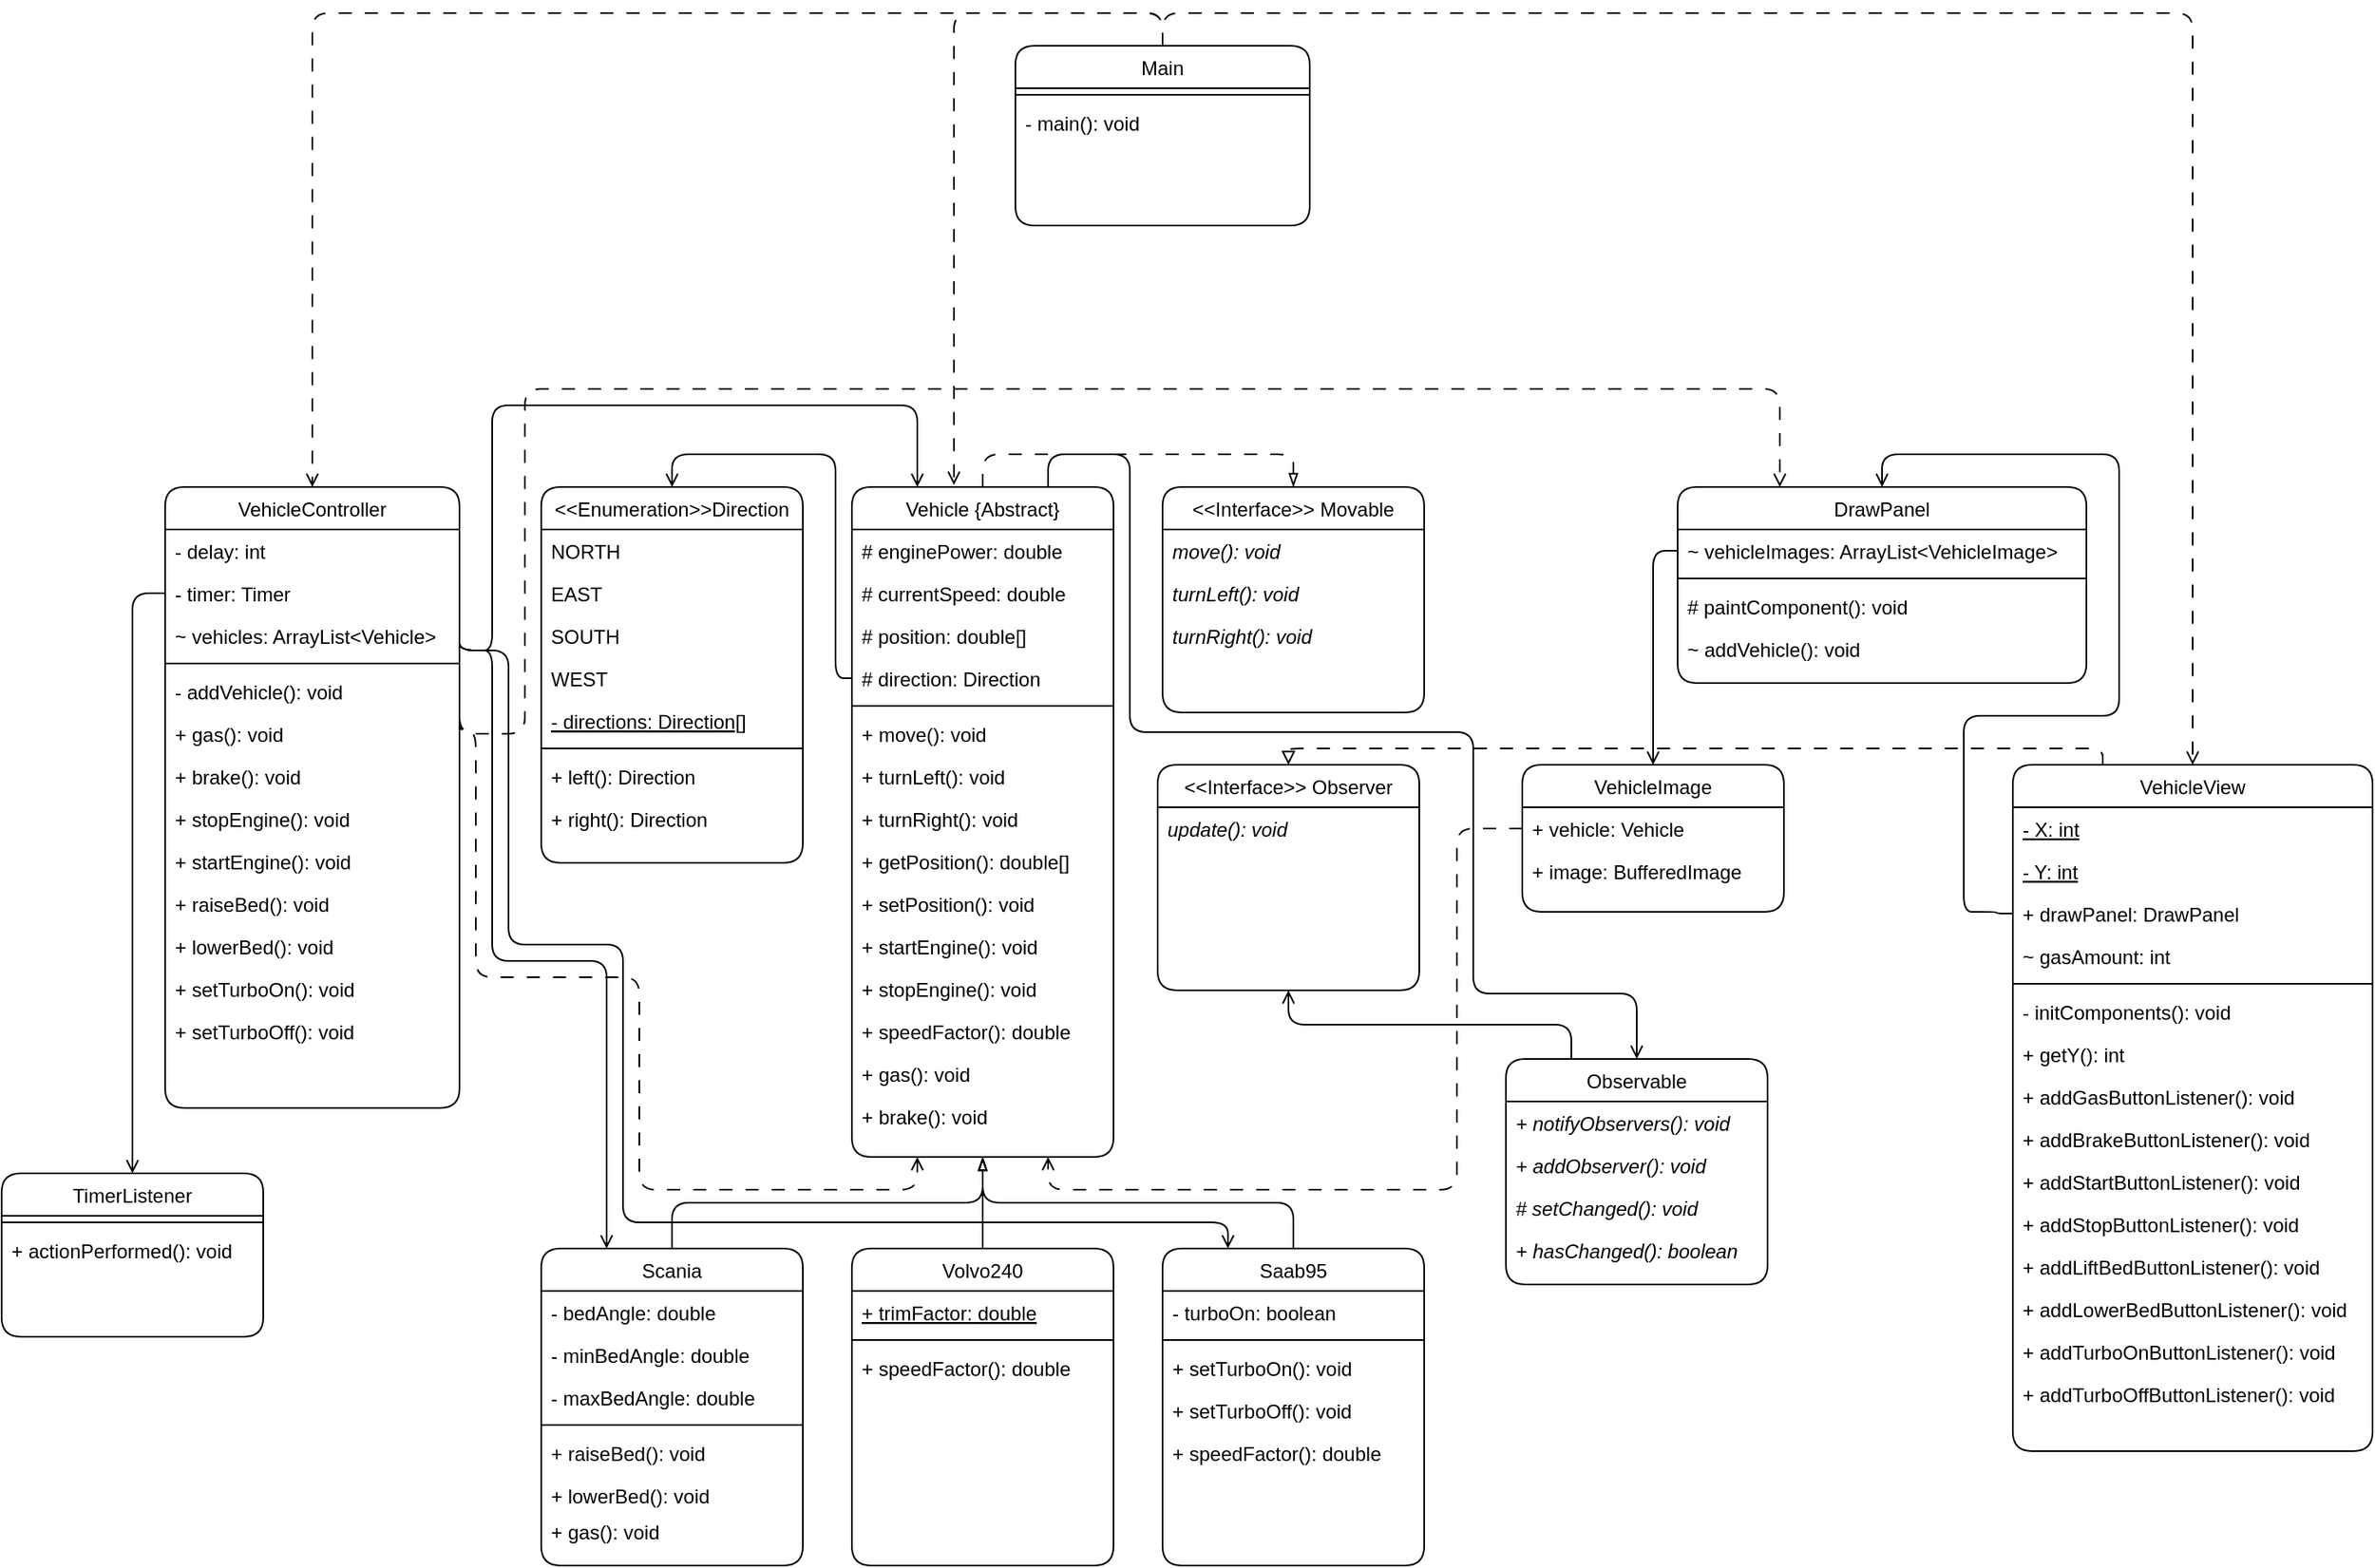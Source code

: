 <mxfile version="22.1.4" type="device">
  <diagram id="C5RBs43oDa-KdzZeNtuy" name="Page-1">
    <mxGraphModel dx="2193" dy="1904" grid="1" gridSize="10" guides="1" tooltips="1" connect="1" arrows="1" fold="1" page="1" pageScale="1" pageWidth="827" pageHeight="1169" math="0" shadow="0">
      <root>
        <mxCell id="WIyWlLk6GJQsqaUBKTNV-0" />
        <mxCell id="WIyWlLk6GJQsqaUBKTNV-1" parent="WIyWlLk6GJQsqaUBKTNV-0" />
        <mxCell id="zkfFHV4jXpPFQw0GAbJ--0" value="VehicleController" style="swimlane;fontStyle=0;align=center;verticalAlign=top;childLayout=stackLayout;horizontal=1;startSize=26;horizontalStack=0;resizeParent=1;resizeLast=0;collapsible=1;marginBottom=0;rounded=1;shadow=0;strokeWidth=1;" parent="WIyWlLk6GJQsqaUBKTNV-1" vertex="1">
          <mxGeometry x="60" y="50" width="180" height="380" as="geometry">
            <mxRectangle x="230" y="140" width="160" height="26" as="alternateBounds" />
          </mxGeometry>
        </mxCell>
        <mxCell id="zkfFHV4jXpPFQw0GAbJ--1" value="- delay: int" style="text;align=left;verticalAlign=top;spacingLeft=4;spacingRight=4;overflow=hidden;rotatable=0;points=[[0,0.5],[1,0.5]];portConstraint=eastwest;rounded=1;" parent="zkfFHV4jXpPFQw0GAbJ--0" vertex="1">
          <mxGeometry y="26" width="180" height="26" as="geometry" />
        </mxCell>
        <mxCell id="zkfFHV4jXpPFQw0GAbJ--2" value="- timer: Timer" style="text;align=left;verticalAlign=top;spacingLeft=4;spacingRight=4;overflow=hidden;rotatable=0;points=[[0,0.5],[1,0.5]];portConstraint=eastwest;rounded=1;shadow=0;html=0;" parent="zkfFHV4jXpPFQw0GAbJ--0" vertex="1">
          <mxGeometry y="52" width="180" height="26" as="geometry" />
        </mxCell>
        <mxCell id="zkfFHV4jXpPFQw0GAbJ--5" value="~ vehicles: ArrayList&lt;Vehicle&gt;" style="text;align=left;verticalAlign=top;spacingLeft=4;spacingRight=4;overflow=hidden;rotatable=0;points=[[0,0.5],[1,0.5]];portConstraint=eastwest;rounded=1;" parent="zkfFHV4jXpPFQw0GAbJ--0" vertex="1">
          <mxGeometry y="78" width="180" height="26" as="geometry" />
        </mxCell>
        <mxCell id="zkfFHV4jXpPFQw0GAbJ--4" value="" style="line;html=1;strokeWidth=1;align=left;verticalAlign=middle;spacingTop=-1;spacingLeft=3;spacingRight=3;rotatable=0;labelPosition=right;points=[];portConstraint=eastwest;rounded=1;" parent="zkfFHV4jXpPFQw0GAbJ--0" vertex="1">
          <mxGeometry y="104" width="180" height="8" as="geometry" />
        </mxCell>
        <mxCell id="K7RUj47zv616FprnL4MH-32" value="- addVehicle(): void" style="text;align=left;verticalAlign=top;spacingLeft=4;spacingRight=4;overflow=hidden;rotatable=0;points=[[0,0.5],[1,0.5]];portConstraint=eastwest;rounded=1;" parent="zkfFHV4jXpPFQw0GAbJ--0" vertex="1">
          <mxGeometry y="112" width="180" height="26" as="geometry" />
        </mxCell>
        <mxCell id="K7RUj47zv616FprnL4MH-34" value="+ gas(): void" style="text;align=left;verticalAlign=top;spacingLeft=4;spacingRight=4;overflow=hidden;rotatable=0;points=[[0,0.5],[1,0.5]];portConstraint=eastwest;rounded=1;" parent="zkfFHV4jXpPFQw0GAbJ--0" vertex="1">
          <mxGeometry y="138" width="180" height="26" as="geometry" />
        </mxCell>
        <mxCell id="K7RUj47zv616FprnL4MH-46" value="+ brake(): void" style="text;align=left;verticalAlign=top;spacingLeft=4;spacingRight=4;overflow=hidden;rotatable=0;points=[[0,0.5],[1,0.5]];portConstraint=eastwest;rounded=1;" parent="zkfFHV4jXpPFQw0GAbJ--0" vertex="1">
          <mxGeometry y="164" width="180" height="26" as="geometry" />
        </mxCell>
        <mxCell id="K7RUj47zv616FprnL4MH-47" value="+ stopEngine(): void" style="text;align=left;verticalAlign=top;spacingLeft=4;spacingRight=4;overflow=hidden;rotatable=0;points=[[0,0.5],[1,0.5]];portConstraint=eastwest;rounded=1;" parent="zkfFHV4jXpPFQw0GAbJ--0" vertex="1">
          <mxGeometry y="190" width="180" height="26" as="geometry" />
        </mxCell>
        <mxCell id="K7RUj47zv616FprnL4MH-48" value="+ startEngine(): void" style="text;align=left;verticalAlign=top;spacingLeft=4;spacingRight=4;overflow=hidden;rotatable=0;points=[[0,0.5],[1,0.5]];portConstraint=eastwest;rounded=1;" parent="zkfFHV4jXpPFQw0GAbJ--0" vertex="1">
          <mxGeometry y="216" width="180" height="26" as="geometry" />
        </mxCell>
        <mxCell id="K7RUj47zv616FprnL4MH-49" value="+ raiseBed(): void" style="text;align=left;verticalAlign=top;spacingLeft=4;spacingRight=4;overflow=hidden;rotatable=0;points=[[0,0.5],[1,0.5]];portConstraint=eastwest;rounded=1;" parent="zkfFHV4jXpPFQw0GAbJ--0" vertex="1">
          <mxGeometry y="242" width="180" height="26" as="geometry" />
        </mxCell>
        <mxCell id="K7RUj47zv616FprnL4MH-50" value="+ lowerBed(): void" style="text;align=left;verticalAlign=top;spacingLeft=4;spacingRight=4;overflow=hidden;rotatable=0;points=[[0,0.5],[1,0.5]];portConstraint=eastwest;rounded=1;" parent="zkfFHV4jXpPFQw0GAbJ--0" vertex="1">
          <mxGeometry y="268" width="180" height="26" as="geometry" />
        </mxCell>
        <mxCell id="K7RUj47zv616FprnL4MH-51" value="+ setTurboOn(): void" style="text;align=left;verticalAlign=top;spacingLeft=4;spacingRight=4;overflow=hidden;rotatable=0;points=[[0,0.5],[1,0.5]];portConstraint=eastwest;rounded=1;" parent="zkfFHV4jXpPFQw0GAbJ--0" vertex="1">
          <mxGeometry y="294" width="180" height="26" as="geometry" />
        </mxCell>
        <mxCell id="K7RUj47zv616FprnL4MH-52" value="+ setTurboOff(): void" style="text;align=left;verticalAlign=top;spacingLeft=4;spacingRight=4;overflow=hidden;rotatable=0;points=[[0,0.5],[1,0.5]];portConstraint=eastwest;rounded=1;" parent="zkfFHV4jXpPFQw0GAbJ--0" vertex="1">
          <mxGeometry y="320" width="180" height="26" as="geometry" />
        </mxCell>
        <mxCell id="K7RUj47zv616FprnL4MH-131" style="edgeStyle=orthogonalEdgeStyle;rounded=1;orthogonalLoop=1;jettySize=auto;html=1;exitX=0.5;exitY=0;exitDx=0;exitDy=0;entryX=0.5;entryY=1;entryDx=0;entryDy=0;endArrow=blockThin;endFill=0;" parent="WIyWlLk6GJQsqaUBKTNV-1" source="zkfFHV4jXpPFQw0GAbJ--6" target="K7RUj47zv616FprnL4MH-24" edge="1">
          <mxGeometry relative="1" as="geometry" />
        </mxCell>
        <mxCell id="zkfFHV4jXpPFQw0GAbJ--6" value="Saab95" style="swimlane;fontStyle=0;align=center;verticalAlign=top;childLayout=stackLayout;horizontal=1;startSize=26;horizontalStack=0;resizeParent=1;resizeLast=0;collapsible=1;marginBottom=0;rounded=1;shadow=0;strokeWidth=1;" parent="WIyWlLk6GJQsqaUBKTNV-1" vertex="1">
          <mxGeometry x="670" y="516" width="160" height="194" as="geometry">
            <mxRectangle x="130" y="380" width="160" height="26" as="alternateBounds" />
          </mxGeometry>
        </mxCell>
        <mxCell id="zkfFHV4jXpPFQw0GAbJ--7" value="- turboOn: boolean" style="text;align=left;verticalAlign=top;spacingLeft=4;spacingRight=4;overflow=hidden;rotatable=0;points=[[0,0.5],[1,0.5]];portConstraint=eastwest;rounded=1;" parent="zkfFHV4jXpPFQw0GAbJ--6" vertex="1">
          <mxGeometry y="26" width="160" height="26" as="geometry" />
        </mxCell>
        <mxCell id="zkfFHV4jXpPFQw0GAbJ--9" value="" style="line;html=1;strokeWidth=1;align=left;verticalAlign=middle;spacingTop=-1;spacingLeft=3;spacingRight=3;rotatable=0;labelPosition=right;points=[];portConstraint=eastwest;rounded=1;" parent="zkfFHV4jXpPFQw0GAbJ--6" vertex="1">
          <mxGeometry y="52" width="160" height="8" as="geometry" />
        </mxCell>
        <mxCell id="K7RUj47zv616FprnL4MH-100" value="+ setTurboOn(): void" style="text;align=left;verticalAlign=top;spacingLeft=4;spacingRight=4;overflow=hidden;rotatable=0;points=[[0,0.5],[1,0.5]];portConstraint=eastwest;rounded=1;" parent="zkfFHV4jXpPFQw0GAbJ--6" vertex="1">
          <mxGeometry y="60" width="160" height="26" as="geometry" />
        </mxCell>
        <mxCell id="K7RUj47zv616FprnL4MH-101" value="+ setTurboOff(): void" style="text;align=left;verticalAlign=top;spacingLeft=4;spacingRight=4;overflow=hidden;rotatable=0;points=[[0,0.5],[1,0.5]];portConstraint=eastwest;rounded=1;" parent="zkfFHV4jXpPFQw0GAbJ--6" vertex="1">
          <mxGeometry y="86" width="160" height="26" as="geometry" />
        </mxCell>
        <mxCell id="K7RUj47zv616FprnL4MH-103" value="+ speedFactor(): double" style="text;align=left;verticalAlign=top;spacingLeft=4;spacingRight=4;overflow=hidden;rotatable=0;points=[[0,0.5],[1,0.5]];portConstraint=eastwest;rounded=1;" parent="zkfFHV4jXpPFQw0GAbJ--6" vertex="1">
          <mxGeometry y="112" width="160" height="26" as="geometry" />
        </mxCell>
        <mxCell id="um-QcEoOeRWgQ5Tjjj92-38" style="edgeStyle=orthogonalEdgeStyle;rounded=1;orthogonalLoop=1;jettySize=auto;html=1;exitX=0.25;exitY=0;exitDx=0;exitDy=0;entryX=0.5;entryY=0;entryDx=0;entryDy=0;endArrow=block;endFill=0;dashed=1;dashPattern=8 8;" edge="1" parent="WIyWlLk6GJQsqaUBKTNV-1" source="zkfFHV4jXpPFQw0GAbJ--13" target="um-QcEoOeRWgQ5Tjjj92-31">
          <mxGeometry relative="1" as="geometry">
            <Array as="points">
              <mxPoint x="747" y="210" />
            </Array>
          </mxGeometry>
        </mxCell>
        <mxCell id="zkfFHV4jXpPFQw0GAbJ--13" value="VehicleView" style="swimlane;fontStyle=0;align=center;verticalAlign=top;childLayout=stackLayout;horizontal=1;startSize=26;horizontalStack=0;resizeParent=1;resizeLast=0;collapsible=1;marginBottom=0;rounded=1;shadow=0;strokeWidth=1;" parent="WIyWlLk6GJQsqaUBKTNV-1" vertex="1">
          <mxGeometry x="1190" y="220" width="220" height="420" as="geometry">
            <mxRectangle x="340" y="380" width="170" height="26" as="alternateBounds" />
          </mxGeometry>
        </mxCell>
        <mxCell id="zkfFHV4jXpPFQw0GAbJ--14" value="- X: int" style="text;align=left;verticalAlign=top;spacingLeft=4;spacingRight=4;overflow=hidden;rotatable=0;points=[[0,0.5],[1,0.5]];portConstraint=eastwest;fontStyle=4;rounded=1;" parent="zkfFHV4jXpPFQw0GAbJ--13" vertex="1">
          <mxGeometry y="26" width="220" height="26" as="geometry" />
        </mxCell>
        <mxCell id="K7RUj47zv616FprnL4MH-107" value="- Y: int" style="text;align=left;verticalAlign=top;spacingLeft=4;spacingRight=4;overflow=hidden;rotatable=0;points=[[0,0.5],[1,0.5]];portConstraint=eastwest;fontStyle=4;rounded=1;" parent="zkfFHV4jXpPFQw0GAbJ--13" vertex="1">
          <mxGeometry y="52" width="220" height="26" as="geometry" />
        </mxCell>
        <mxCell id="K7RUj47zv616FprnL4MH-110" value="+ drawPanel: DrawPanel" style="text;align=left;verticalAlign=top;spacingLeft=4;spacingRight=4;overflow=hidden;rotatable=0;points=[[0,0.5],[1,0.5]];portConstraint=eastwest;fontStyle=0;rounded=1;" parent="zkfFHV4jXpPFQw0GAbJ--13" vertex="1">
          <mxGeometry y="78" width="220" height="26" as="geometry" />
        </mxCell>
        <mxCell id="K7RUj47zv616FprnL4MH-114" value="~ gasAmount: int" style="text;align=left;verticalAlign=top;spacingLeft=4;spacingRight=4;overflow=hidden;rotatable=0;points=[[0,0.5],[1,0.5]];portConstraint=eastwest;fontStyle=0;rounded=1;" parent="zkfFHV4jXpPFQw0GAbJ--13" vertex="1">
          <mxGeometry y="104" width="220" height="26" as="geometry" />
        </mxCell>
        <mxCell id="zkfFHV4jXpPFQw0GAbJ--15" value="" style="line;html=1;strokeWidth=1;align=left;verticalAlign=middle;spacingTop=-1;spacingLeft=3;spacingRight=3;rotatable=0;labelPosition=right;points=[];portConstraint=eastwest;rounded=1;" parent="zkfFHV4jXpPFQw0GAbJ--13" vertex="1">
          <mxGeometry y="130" width="220" height="8" as="geometry" />
        </mxCell>
        <mxCell id="K7RUj47zv616FprnL4MH-115" value="- initComponents(): void" style="text;align=left;verticalAlign=top;spacingLeft=4;spacingRight=4;overflow=hidden;rotatable=0;points=[[0,0.5],[1,0.5]];portConstraint=eastwest;fontStyle=0;rounded=1;" parent="zkfFHV4jXpPFQw0GAbJ--13" vertex="1">
          <mxGeometry y="138" width="220" height="26" as="geometry" />
        </mxCell>
        <mxCell id="K7RUj47zv616FprnL4MH-124" value="+ getY(): int" style="text;align=left;verticalAlign=top;spacingLeft=4;spacingRight=4;overflow=hidden;rotatable=0;points=[[0,0.5],[1,0.5]];portConstraint=eastwest;fontStyle=0;rounded=1;" parent="zkfFHV4jXpPFQw0GAbJ--13" vertex="1">
          <mxGeometry y="164" width="220" height="26" as="geometry" />
        </mxCell>
        <mxCell id="um-QcEoOeRWgQ5Tjjj92-18" value="+ addGasButtonListener(): void" style="text;align=left;verticalAlign=top;spacingLeft=4;spacingRight=4;overflow=hidden;rotatable=0;points=[[0,0.5],[1,0.5]];portConstraint=eastwest;fontStyle=0;rounded=1;" vertex="1" parent="zkfFHV4jXpPFQw0GAbJ--13">
          <mxGeometry y="190" width="220" height="26" as="geometry" />
        </mxCell>
        <mxCell id="um-QcEoOeRWgQ5Tjjj92-22" value="+ addBrakeButtonListener(): void" style="text;align=left;verticalAlign=top;spacingLeft=4;spacingRight=4;overflow=hidden;rotatable=0;points=[[0,0.5],[1,0.5]];portConstraint=eastwest;fontStyle=0;rounded=1;" vertex="1" parent="zkfFHV4jXpPFQw0GAbJ--13">
          <mxGeometry y="216" width="220" height="26" as="geometry" />
        </mxCell>
        <mxCell id="um-QcEoOeRWgQ5Tjjj92-21" value="+ addStartButtonListener(): void" style="text;align=left;verticalAlign=top;spacingLeft=4;spacingRight=4;overflow=hidden;rotatable=0;points=[[0,0.5],[1,0.5]];portConstraint=eastwest;fontStyle=0;rounded=1;" vertex="1" parent="zkfFHV4jXpPFQw0GAbJ--13">
          <mxGeometry y="242" width="220" height="26" as="geometry" />
        </mxCell>
        <mxCell id="um-QcEoOeRWgQ5Tjjj92-23" value="+ addStopButtonListener(): void" style="text;align=left;verticalAlign=top;spacingLeft=4;spacingRight=4;overflow=hidden;rotatable=0;points=[[0,0.5],[1,0.5]];portConstraint=eastwest;fontStyle=0;rounded=1;" vertex="1" parent="zkfFHV4jXpPFQw0GAbJ--13">
          <mxGeometry y="268" width="220" height="26" as="geometry" />
        </mxCell>
        <mxCell id="um-QcEoOeRWgQ5Tjjj92-24" value="+ addLiftBedButtonListener(): void" style="text;align=left;verticalAlign=top;spacingLeft=4;spacingRight=4;overflow=hidden;rotatable=0;points=[[0,0.5],[1,0.5]];portConstraint=eastwest;fontStyle=0;rounded=1;" vertex="1" parent="zkfFHV4jXpPFQw0GAbJ--13">
          <mxGeometry y="294" width="220" height="26" as="geometry" />
        </mxCell>
        <mxCell id="um-QcEoOeRWgQ5Tjjj92-25" value="+ addLowerBedButtonListener(): void" style="text;align=left;verticalAlign=top;spacingLeft=4;spacingRight=4;overflow=hidden;rotatable=0;points=[[0,0.5],[1,0.5]];portConstraint=eastwest;fontStyle=0;rounded=1;" vertex="1" parent="zkfFHV4jXpPFQw0GAbJ--13">
          <mxGeometry y="320" width="220" height="26" as="geometry" />
        </mxCell>
        <mxCell id="um-QcEoOeRWgQ5Tjjj92-26" value="+ addTurboOnButtonListener(): void" style="text;align=left;verticalAlign=top;spacingLeft=4;spacingRight=4;overflow=hidden;rotatable=0;points=[[0,0.5],[1,0.5]];portConstraint=eastwest;fontStyle=0;rounded=1;" vertex="1" parent="zkfFHV4jXpPFQw0GAbJ--13">
          <mxGeometry y="346" width="220" height="26" as="geometry" />
        </mxCell>
        <mxCell id="um-QcEoOeRWgQ5Tjjj92-27" value="+ addTurboOffButtonListener(): void" style="text;align=left;verticalAlign=top;spacingLeft=4;spacingRight=4;overflow=hidden;rotatable=0;points=[[0,0.5],[1,0.5]];portConstraint=eastwest;fontStyle=0;rounded=1;" vertex="1" parent="zkfFHV4jXpPFQw0GAbJ--13">
          <mxGeometry y="372" width="220" height="26" as="geometry" />
        </mxCell>
        <mxCell id="zkfFHV4jXpPFQw0GAbJ--17" value="DrawPanel" style="swimlane;fontStyle=0;align=center;verticalAlign=top;childLayout=stackLayout;horizontal=1;startSize=26;horizontalStack=0;resizeParent=1;resizeLast=0;collapsible=1;marginBottom=0;rounded=1;shadow=0;strokeWidth=1;" parent="WIyWlLk6GJQsqaUBKTNV-1" vertex="1">
          <mxGeometry x="985" y="50" width="250" height="120" as="geometry">
            <mxRectangle x="550" y="140" width="160" height="26" as="alternateBounds" />
          </mxGeometry>
        </mxCell>
        <mxCell id="zkfFHV4jXpPFQw0GAbJ--18" value="~ vehicleImages: ArrayList&lt;VehicleImage&gt;" style="text;align=left;verticalAlign=top;spacingLeft=4;spacingRight=4;overflow=hidden;rotatable=0;points=[[0,0.5],[1,0.5]];portConstraint=eastwest;rounded=1;" parent="zkfFHV4jXpPFQw0GAbJ--17" vertex="1">
          <mxGeometry y="26" width="250" height="26" as="geometry" />
        </mxCell>
        <mxCell id="zkfFHV4jXpPFQw0GAbJ--23" value="" style="line;html=1;strokeWidth=1;align=left;verticalAlign=middle;spacingTop=-1;spacingLeft=3;spacingRight=3;rotatable=0;labelPosition=right;points=[];portConstraint=eastwest;rounded=1;" parent="zkfFHV4jXpPFQw0GAbJ--17" vertex="1">
          <mxGeometry y="52" width="250" height="8" as="geometry" />
        </mxCell>
        <mxCell id="zkfFHV4jXpPFQw0GAbJ--24" value="# paintComponent(): void" style="text;align=left;verticalAlign=top;spacingLeft=4;spacingRight=4;overflow=hidden;rotatable=0;points=[[0,0.5],[1,0.5]];portConstraint=eastwest;rounded=1;" parent="zkfFHV4jXpPFQw0GAbJ--17" vertex="1">
          <mxGeometry y="60" width="250" height="26" as="geometry" />
        </mxCell>
        <mxCell id="K7RUj47zv616FprnL4MH-105" value="~ addVehicle(): void" style="text;align=left;verticalAlign=top;spacingLeft=4;spacingRight=4;overflow=hidden;rotatable=0;points=[[0,0.5],[1,0.5]];portConstraint=eastwest;rounded=1;" parent="zkfFHV4jXpPFQw0GAbJ--17" vertex="1">
          <mxGeometry y="86" width="250" height="26" as="geometry" />
        </mxCell>
        <mxCell id="K7RUj47zv616FprnL4MH-0" value="VehicleImage" style="swimlane;fontStyle=0;align=center;verticalAlign=top;childLayout=stackLayout;horizontal=1;startSize=26;horizontalStack=0;resizeParent=1;resizeLast=0;collapsible=1;marginBottom=0;rounded=1;shadow=0;strokeWidth=1;" parent="WIyWlLk6GJQsqaUBKTNV-1" vertex="1">
          <mxGeometry x="890" y="220" width="160" height="90" as="geometry">
            <mxRectangle x="130" y="380" width="160" height="26" as="alternateBounds" />
          </mxGeometry>
        </mxCell>
        <mxCell id="K7RUj47zv616FprnL4MH-1" value="+ vehicle: Vehicle" style="text;align=left;verticalAlign=top;spacingLeft=4;spacingRight=4;overflow=hidden;rotatable=0;points=[[0,0.5],[1,0.5]];portConstraint=eastwest;rounded=1;" parent="K7RUj47zv616FprnL4MH-0" vertex="1">
          <mxGeometry y="26" width="160" height="26" as="geometry" />
        </mxCell>
        <mxCell id="K7RUj47zv616FprnL4MH-2" value="+ image: BufferedImage" style="text;align=left;verticalAlign=top;spacingLeft=4;spacingRight=4;overflow=hidden;rotatable=0;points=[[0,0.5],[1,0.5]];portConstraint=eastwest;rounded=1;shadow=0;html=0;" parent="K7RUj47zv616FprnL4MH-0" vertex="1">
          <mxGeometry y="52" width="160" height="26" as="geometry" />
        </mxCell>
        <mxCell id="K7RUj47zv616FprnL4MH-130" style="edgeStyle=orthogonalEdgeStyle;rounded=1;orthogonalLoop=1;jettySize=auto;html=1;exitX=0.5;exitY=0;exitDx=0;exitDy=0;entryX=0.5;entryY=1;entryDx=0;entryDy=0;endArrow=blockThin;endFill=0;" parent="WIyWlLk6GJQsqaUBKTNV-1" source="K7RUj47zv616FprnL4MH-6" target="K7RUj47zv616FprnL4MH-24" edge="1">
          <mxGeometry relative="1" as="geometry" />
        </mxCell>
        <mxCell id="K7RUj47zv616FprnL4MH-6" value="Scania" style="swimlane;fontStyle=0;align=center;verticalAlign=top;childLayout=stackLayout;horizontal=1;startSize=26;horizontalStack=0;resizeParent=1;resizeLast=0;collapsible=1;marginBottom=0;rounded=1;shadow=0;strokeWidth=1;" parent="WIyWlLk6GJQsqaUBKTNV-1" vertex="1">
          <mxGeometry x="290" y="516" width="160" height="194" as="geometry">
            <mxRectangle x="130" y="380" width="160" height="26" as="alternateBounds" />
          </mxGeometry>
        </mxCell>
        <mxCell id="K7RUj47zv616FprnL4MH-8" value="- bedAngle: double" style="text;align=left;verticalAlign=top;spacingLeft=4;spacingRight=4;overflow=hidden;rotatable=0;points=[[0,0.5],[1,0.5]];portConstraint=eastwest;rounded=1;shadow=0;html=0;" parent="K7RUj47zv616FprnL4MH-6" vertex="1">
          <mxGeometry y="26" width="160" height="26" as="geometry" />
        </mxCell>
        <mxCell id="K7RUj47zv616FprnL4MH-94" value="- minBedAngle: double" style="text;align=left;verticalAlign=top;spacingLeft=4;spacingRight=4;overflow=hidden;rotatable=0;points=[[0,0.5],[1,0.5]];portConstraint=eastwest;rounded=1;shadow=0;html=0;" parent="K7RUj47zv616FprnL4MH-6" vertex="1">
          <mxGeometry y="52" width="160" height="26" as="geometry" />
        </mxCell>
        <mxCell id="K7RUj47zv616FprnL4MH-95" value="- maxBedAngle: double" style="text;align=left;verticalAlign=top;spacingLeft=4;spacingRight=4;overflow=hidden;rotatable=0;points=[[0,0.5],[1,0.5]];portConstraint=eastwest;rounded=1;shadow=0;html=0;" parent="K7RUj47zv616FprnL4MH-6" vertex="1">
          <mxGeometry y="78" width="160" height="26" as="geometry" />
        </mxCell>
        <mxCell id="K7RUj47zv616FprnL4MH-9" value="" style="line;html=1;strokeWidth=1;align=left;verticalAlign=middle;spacingTop=-1;spacingLeft=3;spacingRight=3;rotatable=0;labelPosition=right;points=[];portConstraint=eastwest;rounded=1;" parent="K7RUj47zv616FprnL4MH-6" vertex="1">
          <mxGeometry y="104" width="160" height="8" as="geometry" />
        </mxCell>
        <mxCell id="K7RUj47zv616FprnL4MH-11" value="+ raiseBed(): void" style="text;align=left;verticalAlign=top;spacingLeft=4;spacingRight=4;overflow=hidden;rotatable=0;points=[[0,0.5],[1,0.5]];portConstraint=eastwest;rounded=1;" parent="K7RUj47zv616FprnL4MH-6" vertex="1">
          <mxGeometry y="112" width="160" height="26" as="geometry" />
        </mxCell>
        <mxCell id="K7RUj47zv616FprnL4MH-96" value="+ lowerBed(): void" style="text;align=left;verticalAlign=top;spacingLeft=4;spacingRight=4;overflow=hidden;rotatable=0;points=[[0,0.5],[1,0.5]];portConstraint=eastwest;rounded=1;" parent="K7RUj47zv616FprnL4MH-6" vertex="1">
          <mxGeometry y="138" width="160" height="22" as="geometry" />
        </mxCell>
        <mxCell id="K7RUj47zv616FprnL4MH-97" value="+ gas(): void" style="text;align=left;verticalAlign=top;spacingLeft=4;spacingRight=4;overflow=hidden;rotatable=0;points=[[0,0.5],[1,0.5]];portConstraint=eastwest;rounded=1;" parent="K7RUj47zv616FprnL4MH-6" vertex="1">
          <mxGeometry y="160" width="160" height="26" as="geometry" />
        </mxCell>
        <mxCell id="K7RUj47zv616FprnL4MH-129" style="edgeStyle=orthogonalEdgeStyle;rounded=1;orthogonalLoop=1;jettySize=auto;html=1;exitX=0.5;exitY=0;exitDx=0;exitDy=0;entryX=0.5;entryY=1;entryDx=0;entryDy=0;endArrow=blockThin;endFill=0;" parent="WIyWlLk6GJQsqaUBKTNV-1" source="K7RUj47zv616FprnL4MH-12" target="K7RUj47zv616FprnL4MH-24" edge="1">
          <mxGeometry relative="1" as="geometry" />
        </mxCell>
        <mxCell id="K7RUj47zv616FprnL4MH-12" value="Volvo240" style="swimlane;fontStyle=0;align=center;verticalAlign=top;childLayout=stackLayout;horizontal=1;startSize=26;horizontalStack=0;resizeParent=1;resizeLast=0;collapsible=1;marginBottom=0;rounded=1;shadow=0;strokeWidth=1;" parent="WIyWlLk6GJQsqaUBKTNV-1" vertex="1">
          <mxGeometry x="480" y="516" width="160" height="194" as="geometry">
            <mxRectangle x="130" y="380" width="160" height="26" as="alternateBounds" />
          </mxGeometry>
        </mxCell>
        <mxCell id="K7RUj47zv616FprnL4MH-14" value="+ trimFactor: double" style="text;align=left;verticalAlign=top;spacingLeft=4;spacingRight=4;overflow=hidden;rotatable=0;points=[[0,0.5],[1,0.5]];portConstraint=eastwest;rounded=1;shadow=0;html=0;fontStyle=4;" parent="K7RUj47zv616FprnL4MH-12" vertex="1">
          <mxGeometry y="26" width="160" height="26" as="geometry" />
        </mxCell>
        <mxCell id="K7RUj47zv616FprnL4MH-15" value="" style="line;html=1;strokeWidth=1;align=left;verticalAlign=middle;spacingTop=-1;spacingLeft=3;spacingRight=3;rotatable=0;labelPosition=right;points=[];portConstraint=eastwest;rounded=1;" parent="K7RUj47zv616FprnL4MH-12" vertex="1">
          <mxGeometry y="52" width="160" height="8" as="geometry" />
        </mxCell>
        <mxCell id="K7RUj47zv616FprnL4MH-17" value="+ speedFactor(): double" style="text;align=left;verticalAlign=top;spacingLeft=4;spacingRight=4;overflow=hidden;rotatable=0;points=[[0,0.5],[1,0.5]];portConstraint=eastwest;rounded=1;" parent="K7RUj47zv616FprnL4MH-12" vertex="1">
          <mxGeometry y="60" width="160" height="26" as="geometry" />
        </mxCell>
        <mxCell id="K7RUj47zv616FprnL4MH-18" value="&lt;&lt;Interface&gt;&gt; Movable" style="swimlane;fontStyle=0;align=center;verticalAlign=top;childLayout=stackLayout;horizontal=1;startSize=26;horizontalStack=0;resizeParent=1;resizeLast=0;collapsible=1;marginBottom=0;rounded=1;shadow=0;strokeWidth=1;" parent="WIyWlLk6GJQsqaUBKTNV-1" vertex="1">
          <mxGeometry x="670" y="50" width="160" height="138" as="geometry">
            <mxRectangle x="130" y="380" width="160" height="26" as="alternateBounds" />
          </mxGeometry>
        </mxCell>
        <mxCell id="K7RUj47zv616FprnL4MH-56" value="move(): void" style="text;align=left;verticalAlign=top;spacingLeft=4;spacingRight=4;overflow=hidden;rotatable=0;points=[[0,0.5],[1,0.5]];portConstraint=eastwest;fontStyle=2;rounded=1;" parent="K7RUj47zv616FprnL4MH-18" vertex="1">
          <mxGeometry y="26" width="160" height="26" as="geometry" />
        </mxCell>
        <mxCell id="K7RUj47zv616FprnL4MH-57" value="turnLeft(): void" style="text;align=left;verticalAlign=top;spacingLeft=4;spacingRight=4;overflow=hidden;rotatable=0;points=[[0,0.5],[1,0.5]];portConstraint=eastwest;fontStyle=2;rounded=1;" parent="K7RUj47zv616FprnL4MH-18" vertex="1">
          <mxGeometry y="52" width="160" height="26" as="geometry" />
        </mxCell>
        <mxCell id="K7RUj47zv616FprnL4MH-58" value="turnRight(): void" style="text;align=left;verticalAlign=top;spacingLeft=4;spacingRight=4;overflow=hidden;rotatable=0;points=[[0,0.5],[1,0.5]];portConstraint=eastwest;fontStyle=2;rounded=1;" parent="K7RUj47zv616FprnL4MH-18" vertex="1">
          <mxGeometry y="78" width="160" height="26" as="geometry" />
        </mxCell>
        <mxCell id="K7RUj47zv616FprnL4MH-137" style="edgeStyle=orthogonalEdgeStyle;rounded=1;orthogonalLoop=1;jettySize=auto;html=1;exitX=0.5;exitY=0;exitDx=0;exitDy=0;entryX=0.5;entryY=0;entryDx=0;entryDy=0;dashed=1;dashPattern=8 8;endArrow=blockThin;endFill=0;" parent="WIyWlLk6GJQsqaUBKTNV-1" source="K7RUj47zv616FprnL4MH-24" target="K7RUj47zv616FprnL4MH-18" edge="1">
          <mxGeometry relative="1" as="geometry" />
        </mxCell>
        <mxCell id="um-QcEoOeRWgQ5Tjjj92-35" style="edgeStyle=orthogonalEdgeStyle;rounded=1;orthogonalLoop=1;jettySize=auto;html=1;exitX=0.75;exitY=0;exitDx=0;exitDy=0;entryX=0.5;entryY=0;entryDx=0;entryDy=0;endArrow=open;endFill=0;" edge="1" parent="WIyWlLk6GJQsqaUBKTNV-1" source="K7RUj47zv616FprnL4MH-24" target="um-QcEoOeRWgQ5Tjjj92-36">
          <mxGeometry relative="1" as="geometry">
            <Array as="points">
              <mxPoint x="600" y="30" />
              <mxPoint x="650" y="30" />
              <mxPoint x="650" y="200" />
              <mxPoint x="860" y="200" />
              <mxPoint x="860" y="360" />
              <mxPoint x="960" y="360" />
            </Array>
          </mxGeometry>
        </mxCell>
        <mxCell id="K7RUj47zv616FprnL4MH-24" value="Vehicle {Abstract}" style="swimlane;fontStyle=0;align=center;verticalAlign=top;childLayout=stackLayout;horizontal=1;startSize=26;horizontalStack=0;resizeParent=1;resizeLast=0;collapsible=1;marginBottom=0;rounded=1;shadow=0;strokeWidth=1;" parent="WIyWlLk6GJQsqaUBKTNV-1" vertex="1">
          <mxGeometry x="480" y="50" width="160" height="410" as="geometry">
            <mxRectangle x="130" y="380" width="160" height="26" as="alternateBounds" />
          </mxGeometry>
        </mxCell>
        <mxCell id="K7RUj47zv616FprnL4MH-26" value="# enginePower: double" style="text;align=left;verticalAlign=top;spacingLeft=4;spacingRight=4;overflow=hidden;rotatable=0;points=[[0,0.5],[1,0.5]];portConstraint=eastwest;rounded=1;shadow=0;html=0;" parent="K7RUj47zv616FprnL4MH-24" vertex="1">
          <mxGeometry y="26" width="160" height="26" as="geometry" />
        </mxCell>
        <mxCell id="K7RUj47zv616FprnL4MH-63" value="# currentSpeed: double" style="text;align=left;verticalAlign=top;spacingLeft=4;spacingRight=4;overflow=hidden;rotatable=0;points=[[0,0.5],[1,0.5]];portConstraint=eastwest;rounded=1;shadow=0;html=0;" parent="K7RUj47zv616FprnL4MH-24" vertex="1">
          <mxGeometry y="52" width="160" height="26" as="geometry" />
        </mxCell>
        <mxCell id="K7RUj47zv616FprnL4MH-66" value="# position: double[]" style="text;align=left;verticalAlign=top;spacingLeft=4;spacingRight=4;overflow=hidden;rotatable=0;points=[[0,0.5],[1,0.5]];portConstraint=eastwest;rounded=1;shadow=0;html=0;" parent="K7RUj47zv616FprnL4MH-24" vertex="1">
          <mxGeometry y="78" width="160" height="26" as="geometry" />
        </mxCell>
        <mxCell id="K7RUj47zv616FprnL4MH-67" value="# direction: Direction" style="text;align=left;verticalAlign=top;spacingLeft=4;spacingRight=4;overflow=hidden;rotatable=0;points=[[0,0.5],[1,0.5]];portConstraint=eastwest;rounded=1;shadow=0;html=0;" parent="K7RUj47zv616FprnL4MH-24" vertex="1">
          <mxGeometry y="104" width="160" height="26" as="geometry" />
        </mxCell>
        <mxCell id="K7RUj47zv616FprnL4MH-27" value="" style="line;html=1;strokeWidth=1;align=left;verticalAlign=middle;spacingTop=-1;spacingLeft=3;spacingRight=3;rotatable=0;labelPosition=right;points=[];portConstraint=eastwest;rounded=1;" parent="K7RUj47zv616FprnL4MH-24" vertex="1">
          <mxGeometry y="130" width="160" height="8" as="geometry" />
        </mxCell>
        <mxCell id="K7RUj47zv616FprnL4MH-82" value="+ move(): void" style="text;align=left;verticalAlign=top;spacingLeft=4;spacingRight=4;overflow=hidden;rotatable=0;points=[[0,0.5],[1,0.5]];portConstraint=eastwest;rounded=1;shadow=0;html=0;" parent="K7RUj47zv616FprnL4MH-24" vertex="1">
          <mxGeometry y="138" width="160" height="26" as="geometry" />
        </mxCell>
        <mxCell id="K7RUj47zv616FprnL4MH-84" value="+ turnLeft(): void" style="text;align=left;verticalAlign=top;spacingLeft=4;spacingRight=4;overflow=hidden;rotatable=0;points=[[0,0.5],[1,0.5]];portConstraint=eastwest;rounded=1;shadow=0;html=0;" parent="K7RUj47zv616FprnL4MH-24" vertex="1">
          <mxGeometry y="164" width="160" height="26" as="geometry" />
        </mxCell>
        <mxCell id="K7RUj47zv616FprnL4MH-85" value="+ turnRight(): void" style="text;align=left;verticalAlign=top;spacingLeft=4;spacingRight=4;overflow=hidden;rotatable=0;points=[[0,0.5],[1,0.5]];portConstraint=eastwest;rounded=1;shadow=0;html=0;" parent="K7RUj47zv616FprnL4MH-24" vertex="1">
          <mxGeometry y="190" width="160" height="26" as="geometry" />
        </mxCell>
        <mxCell id="K7RUj47zv616FprnL4MH-86" value="+ getPosition(): double[]" style="text;align=left;verticalAlign=top;spacingLeft=4;spacingRight=4;overflow=hidden;rotatable=0;points=[[0,0.5],[1,0.5]];portConstraint=eastwest;rounded=1;shadow=0;html=0;" parent="K7RUj47zv616FprnL4MH-24" vertex="1">
          <mxGeometry y="216" width="160" height="26" as="geometry" />
        </mxCell>
        <mxCell id="K7RUj47zv616FprnL4MH-87" value="+ setPosition(): void" style="text;align=left;verticalAlign=top;spacingLeft=4;spacingRight=4;overflow=hidden;rotatable=0;points=[[0,0.5],[1,0.5]];portConstraint=eastwest;rounded=1;shadow=0;html=0;" parent="K7RUj47zv616FprnL4MH-24" vertex="1">
          <mxGeometry y="242" width="160" height="26" as="geometry" />
        </mxCell>
        <mxCell id="K7RUj47zv616FprnL4MH-88" value="+ startEngine(): void" style="text;align=left;verticalAlign=top;spacingLeft=4;spacingRight=4;overflow=hidden;rotatable=0;points=[[0,0.5],[1,0.5]];portConstraint=eastwest;rounded=1;shadow=0;html=0;" parent="K7RUj47zv616FprnL4MH-24" vertex="1">
          <mxGeometry y="268" width="160" height="26" as="geometry" />
        </mxCell>
        <mxCell id="K7RUj47zv616FprnL4MH-89" value="+ stopEngine(): void" style="text;align=left;verticalAlign=top;spacingLeft=4;spacingRight=4;overflow=hidden;rotatable=0;points=[[0,0.5],[1,0.5]];portConstraint=eastwest;rounded=1;shadow=0;html=0;" parent="K7RUj47zv616FprnL4MH-24" vertex="1">
          <mxGeometry y="294" width="160" height="26" as="geometry" />
        </mxCell>
        <mxCell id="K7RUj47zv616FprnL4MH-90" value="+ speedFactor(): double" style="text;align=left;verticalAlign=top;spacingLeft=4;spacingRight=4;overflow=hidden;rotatable=0;points=[[0,0.5],[1,0.5]];portConstraint=eastwest;rounded=1;shadow=0;html=0;" parent="K7RUj47zv616FprnL4MH-24" vertex="1">
          <mxGeometry y="320" width="160" height="26" as="geometry" />
        </mxCell>
        <mxCell id="K7RUj47zv616FprnL4MH-91" value="+ gas(): void" style="text;align=left;verticalAlign=top;spacingLeft=4;spacingRight=4;overflow=hidden;rotatable=0;points=[[0,0.5],[1,0.5]];portConstraint=eastwest;rounded=1;shadow=0;html=0;" parent="K7RUj47zv616FprnL4MH-24" vertex="1">
          <mxGeometry y="346" width="160" height="26" as="geometry" />
        </mxCell>
        <mxCell id="K7RUj47zv616FprnL4MH-92" value="+ brake(): void" style="text;align=left;verticalAlign=top;spacingLeft=4;spacingRight=4;overflow=hidden;rotatable=0;points=[[0,0.5],[1,0.5]];portConstraint=eastwest;rounded=1;shadow=0;html=0;" parent="K7RUj47zv616FprnL4MH-24" vertex="1">
          <mxGeometry y="372" width="160" height="26" as="geometry" />
        </mxCell>
        <mxCell id="K7RUj47zv616FprnL4MH-43" value="TimerListener" style="swimlane;fontStyle=0;align=center;verticalAlign=top;childLayout=stackLayout;horizontal=1;startSize=26;horizontalStack=0;resizeParent=1;resizeLast=0;collapsible=1;marginBottom=0;rounded=1;shadow=0;strokeWidth=1;" parent="WIyWlLk6GJQsqaUBKTNV-1" vertex="1">
          <mxGeometry x="-40" y="470" width="160" height="100" as="geometry">
            <mxRectangle x="230" y="140" width="160" height="26" as="alternateBounds" />
          </mxGeometry>
        </mxCell>
        <mxCell id="K7RUj47zv616FprnL4MH-44" value="" style="line;html=1;strokeWidth=1;align=left;verticalAlign=middle;spacingTop=-1;spacingLeft=3;spacingRight=3;rotatable=0;labelPosition=right;points=[];portConstraint=eastwest;rounded=1;" parent="K7RUj47zv616FprnL4MH-43" vertex="1">
          <mxGeometry y="26" width="160" height="8" as="geometry" />
        </mxCell>
        <mxCell id="K7RUj47zv616FprnL4MH-45" value="+ actionPerformed(): void" style="text;align=left;verticalAlign=top;spacingLeft=4;spacingRight=4;overflow=hidden;rotatable=0;points=[[0,0.5],[1,0.5]];portConstraint=eastwest;rounded=1;" parent="K7RUj47zv616FprnL4MH-43" vertex="1">
          <mxGeometry y="34" width="160" height="26" as="geometry" />
        </mxCell>
        <mxCell id="K7RUj47zv616FprnL4MH-68" value="&lt;&lt;Enumeration&gt;&gt;Direction" style="swimlane;fontStyle=0;align=center;verticalAlign=top;childLayout=stackLayout;horizontal=1;startSize=26;horizontalStack=0;resizeParent=1;resizeLast=0;collapsible=1;marginBottom=0;rounded=1;shadow=0;strokeWidth=1;" parent="WIyWlLk6GJQsqaUBKTNV-1" vertex="1">
          <mxGeometry x="290" y="50" width="160" height="230" as="geometry">
            <mxRectangle x="130" y="380" width="160" height="26" as="alternateBounds" />
          </mxGeometry>
        </mxCell>
        <mxCell id="K7RUj47zv616FprnL4MH-69" value="NORTH" style="text;align=left;verticalAlign=top;spacingLeft=4;spacingRight=4;overflow=hidden;rotatable=0;points=[[0,0.5],[1,0.5]];portConstraint=eastwest;rounded=1;" parent="K7RUj47zv616FprnL4MH-68" vertex="1">
          <mxGeometry y="26" width="160" height="26" as="geometry" />
        </mxCell>
        <mxCell id="K7RUj47zv616FprnL4MH-70" value="EAST" style="text;align=left;verticalAlign=top;spacingLeft=4;spacingRight=4;overflow=hidden;rotatable=0;points=[[0,0.5],[1,0.5]];portConstraint=eastwest;rounded=1;shadow=0;html=0;" parent="K7RUj47zv616FprnL4MH-68" vertex="1">
          <mxGeometry y="52" width="160" height="26" as="geometry" />
        </mxCell>
        <mxCell id="K7RUj47zv616FprnL4MH-71" value="SOUTH" style="text;align=left;verticalAlign=top;spacingLeft=4;spacingRight=4;overflow=hidden;rotatable=0;points=[[0,0.5],[1,0.5]];portConstraint=eastwest;rounded=1;shadow=0;html=0;" parent="K7RUj47zv616FprnL4MH-68" vertex="1">
          <mxGeometry y="78" width="160" height="26" as="geometry" />
        </mxCell>
        <mxCell id="K7RUj47zv616FprnL4MH-77" value="WEST" style="text;align=left;verticalAlign=top;spacingLeft=4;spacingRight=4;overflow=hidden;rotatable=0;points=[[0,0.5],[1,0.5]];portConstraint=eastwest;rounded=1;shadow=0;html=0;" parent="K7RUj47zv616FprnL4MH-68" vertex="1">
          <mxGeometry y="104" width="160" height="26" as="geometry" />
        </mxCell>
        <mxCell id="K7RUj47zv616FprnL4MH-81" value="- directions: Direction[]" style="text;align=left;verticalAlign=top;spacingLeft=4;spacingRight=4;overflow=hidden;rotatable=0;points=[[0,0.5],[1,0.5]];portConstraint=eastwest;rounded=1;shadow=0;html=0;fontStyle=4;" parent="K7RUj47zv616FprnL4MH-68" vertex="1">
          <mxGeometry y="130" width="160" height="26" as="geometry" />
        </mxCell>
        <mxCell id="K7RUj47zv616FprnL4MH-76" value="" style="line;html=1;strokeWidth=1;align=left;verticalAlign=middle;spacingTop=-1;spacingLeft=3;spacingRight=3;rotatable=0;labelPosition=right;points=[];portConstraint=eastwest;rounded=1;" parent="K7RUj47zv616FprnL4MH-68" vertex="1">
          <mxGeometry y="156" width="160" height="8" as="geometry" />
        </mxCell>
        <mxCell id="K7RUj47zv616FprnL4MH-79" value="+ left(): Direction" style="text;align=left;verticalAlign=top;spacingLeft=4;spacingRight=4;overflow=hidden;rotatable=0;points=[[0,0.5],[1,0.5]];portConstraint=eastwest;rounded=1;shadow=0;html=0;" parent="K7RUj47zv616FprnL4MH-68" vertex="1">
          <mxGeometry y="164" width="160" height="26" as="geometry" />
        </mxCell>
        <mxCell id="K7RUj47zv616FprnL4MH-106" value="+ right(): Direction" style="text;align=left;verticalAlign=top;spacingLeft=4;spacingRight=4;overflow=hidden;rotatable=0;points=[[0,0.5],[1,0.5]];portConstraint=eastwest;rounded=1;shadow=0;html=0;" parent="K7RUj47zv616FprnL4MH-68" vertex="1">
          <mxGeometry y="190" width="160" height="26" as="geometry" />
        </mxCell>
        <mxCell id="K7RUj47zv616FprnL4MH-132" style="edgeStyle=orthogonalEdgeStyle;rounded=1;orthogonalLoop=1;jettySize=auto;html=1;exitX=0;exitY=0.5;exitDx=0;exitDy=0;entryX=0.5;entryY=0;entryDx=0;entryDy=0;endArrow=open;endFill=0;jumpStyle=none;jumpSize=11;" parent="WIyWlLk6GJQsqaUBKTNV-1" source="K7RUj47zv616FprnL4MH-67" target="K7RUj47zv616FprnL4MH-68" edge="1">
          <mxGeometry relative="1" as="geometry">
            <Array as="points">
              <mxPoint x="470" y="167" />
              <mxPoint x="470" y="30" />
              <mxPoint x="370" y="30" />
            </Array>
          </mxGeometry>
        </mxCell>
        <mxCell id="K7RUj47zv616FprnL4MH-133" style="edgeStyle=orthogonalEdgeStyle;rounded=1;orthogonalLoop=1;jettySize=auto;html=1;exitX=0;exitY=0.5;exitDx=0;exitDy=0;entryX=0.5;entryY=0;entryDx=0;entryDy=0;endArrow=open;endFill=0;" parent="WIyWlLk6GJQsqaUBKTNV-1" source="zkfFHV4jXpPFQw0GAbJ--2" target="K7RUj47zv616FprnL4MH-43" edge="1">
          <mxGeometry relative="1" as="geometry">
            <Array as="points">
              <mxPoint x="40" y="115" />
            </Array>
          </mxGeometry>
        </mxCell>
        <mxCell id="K7RUj47zv616FprnL4MH-138" style="edgeStyle=orthogonalEdgeStyle;rounded=1;orthogonalLoop=1;jettySize=auto;html=1;exitX=0;exitY=0.5;exitDx=0;exitDy=0;entryX=0.5;entryY=0;entryDx=0;entryDy=0;endArrow=open;endFill=0;" parent="WIyWlLk6GJQsqaUBKTNV-1" source="zkfFHV4jXpPFQw0GAbJ--18" target="K7RUj47zv616FprnL4MH-0" edge="1">
          <mxGeometry relative="1" as="geometry">
            <Array as="points">
              <mxPoint x="970" y="89" />
            </Array>
          </mxGeometry>
        </mxCell>
        <mxCell id="K7RUj47zv616FprnL4MH-139" style="edgeStyle=orthogonalEdgeStyle;rounded=1;orthogonalLoop=1;jettySize=auto;html=1;exitX=0;exitY=0.5;exitDx=0;exitDy=0;entryX=0.5;entryY=0;entryDx=0;entryDy=0;endArrow=open;endFill=0;" parent="WIyWlLk6GJQsqaUBKTNV-1" source="K7RUj47zv616FprnL4MH-110" target="zkfFHV4jXpPFQw0GAbJ--17" edge="1">
          <mxGeometry relative="1" as="geometry">
            <Array as="points">
              <mxPoint x="1180" y="311" />
              <mxPoint x="1160" y="310" />
              <mxPoint x="1160" y="190" />
              <mxPoint x="1255" y="190" />
              <mxPoint x="1255" y="30" />
              <mxPoint x="1110" y="30" />
            </Array>
          </mxGeometry>
        </mxCell>
        <mxCell id="K7RUj47zv616FprnL4MH-142" style="edgeStyle=orthogonalEdgeStyle;rounded=1;orthogonalLoop=1;jettySize=auto;html=1;exitX=1;exitY=0.5;exitDx=0;exitDy=0;entryX=0.25;entryY=0;entryDx=0;entryDy=0;endArrow=open;endFill=0;" parent="WIyWlLk6GJQsqaUBKTNV-1" source="zkfFHV4jXpPFQw0GAbJ--5" target="K7RUj47zv616FprnL4MH-24" edge="1">
          <mxGeometry relative="1" as="geometry">
            <Array as="points">
              <mxPoint x="240" y="150" />
              <mxPoint x="260" y="150" />
              <mxPoint x="260" />
              <mxPoint x="520" />
            </Array>
          </mxGeometry>
        </mxCell>
        <mxCell id="K7RUj47zv616FprnL4MH-144" style="edgeStyle=orthogonalEdgeStyle;rounded=1;orthogonalLoop=1;jettySize=auto;html=1;exitX=1;exitY=0.5;exitDx=0;exitDy=0;entryX=0.25;entryY=0;entryDx=0;entryDy=0;endArrow=open;endFill=0;" parent="WIyWlLk6GJQsqaUBKTNV-1" source="zkfFHV4jXpPFQw0GAbJ--5" target="K7RUj47zv616FprnL4MH-6" edge="1">
          <mxGeometry relative="1" as="geometry">
            <Array as="points">
              <mxPoint x="240" y="150" />
              <mxPoint x="260" y="150" />
              <mxPoint x="260" y="340" />
              <mxPoint x="330" y="340" />
            </Array>
          </mxGeometry>
        </mxCell>
        <mxCell id="K7RUj47zv616FprnL4MH-145" style="edgeStyle=orthogonalEdgeStyle;rounded=1;orthogonalLoop=1;jettySize=auto;html=1;exitX=1;exitY=0.5;exitDx=0;exitDy=0;entryX=0.25;entryY=0;entryDx=0;entryDy=0;endArrow=open;endFill=0;" parent="WIyWlLk6GJQsqaUBKTNV-1" source="zkfFHV4jXpPFQw0GAbJ--5" target="zkfFHV4jXpPFQw0GAbJ--6" edge="1">
          <mxGeometry relative="1" as="geometry">
            <Array as="points">
              <mxPoint x="240" y="150" />
              <mxPoint x="270" y="150" />
              <mxPoint x="270" y="330" />
              <mxPoint x="340" y="330" />
              <mxPoint x="340" y="500" />
              <mxPoint x="710" y="500" />
            </Array>
          </mxGeometry>
        </mxCell>
        <mxCell id="1nYQ1Omfqhc17hF1I50b-0" style="edgeStyle=orthogonalEdgeStyle;rounded=1;orthogonalLoop=1;jettySize=auto;html=1;exitX=1;exitY=0.5;exitDx=0;exitDy=0;entryX=0.25;entryY=1;entryDx=0;entryDy=0;dashed=1;dashPattern=8 8;endArrow=open;endFill=0;" parent="WIyWlLk6GJQsqaUBKTNV-1" source="K7RUj47zv616FprnL4MH-32" target="K7RUj47zv616FprnL4MH-24" edge="1">
          <mxGeometry relative="1" as="geometry">
            <Array as="points">
              <mxPoint x="250" y="201" />
              <mxPoint x="250" y="350" />
              <mxPoint x="350" y="350" />
              <mxPoint x="350" y="480" />
              <mxPoint x="520" y="480" />
            </Array>
          </mxGeometry>
        </mxCell>
        <mxCell id="1nYQ1Omfqhc17hF1I50b-1" style="edgeStyle=orthogonalEdgeStyle;rounded=1;orthogonalLoop=1;jettySize=auto;html=1;exitX=1;exitY=0.5;exitDx=0;exitDy=0;entryX=0.25;entryY=0;entryDx=0;entryDy=0;dashed=1;dashPattern=8 8;endArrow=open;endFill=0;" parent="WIyWlLk6GJQsqaUBKTNV-1" source="K7RUj47zv616FprnL4MH-32" target="zkfFHV4jXpPFQw0GAbJ--17" edge="1">
          <mxGeometry relative="1" as="geometry">
            <Array as="points">
              <mxPoint x="280" y="201" />
              <mxPoint x="280" y="-10" />
              <mxPoint x="1048" y="-10" />
            </Array>
          </mxGeometry>
        </mxCell>
        <mxCell id="um-QcEoOeRWgQ5Tjjj92-28" style="edgeStyle=orthogonalEdgeStyle;orthogonalLoop=1;jettySize=auto;html=1;exitX=0.5;exitY=0;exitDx=0;exitDy=0;entryX=0.5;entryY=0;entryDx=0;entryDy=0;rounded=1;endArrow=open;endFill=0;dashed=1;dashPattern=8 8;" edge="1" parent="WIyWlLk6GJQsqaUBKTNV-1" source="um-QcEoOeRWgQ5Tjjj92-0" target="zkfFHV4jXpPFQw0GAbJ--0">
          <mxGeometry relative="1" as="geometry" />
        </mxCell>
        <mxCell id="um-QcEoOeRWgQ5Tjjj92-29" style="edgeStyle=orthogonalEdgeStyle;orthogonalLoop=1;jettySize=auto;html=1;exitX=0.5;exitY=0;exitDx=0;exitDy=0;dashed=1;dashPattern=8 8;endArrow=open;endFill=0;rounded=1;" edge="1" parent="WIyWlLk6GJQsqaUBKTNV-1" source="um-QcEoOeRWgQ5Tjjj92-0" target="zkfFHV4jXpPFQw0GAbJ--13">
          <mxGeometry relative="1" as="geometry" />
        </mxCell>
        <mxCell id="um-QcEoOeRWgQ5Tjjj92-0" value="Main" style="swimlane;fontStyle=0;align=center;verticalAlign=top;childLayout=stackLayout;horizontal=1;startSize=26;horizontalStack=0;resizeParent=1;resizeLast=0;collapsible=1;marginBottom=0;rounded=1;shadow=0;strokeWidth=1;" vertex="1" parent="WIyWlLk6GJQsqaUBKTNV-1">
          <mxGeometry x="580" y="-220" width="180" height="110" as="geometry">
            <mxRectangle x="230" y="140" width="160" height="26" as="alternateBounds" />
          </mxGeometry>
        </mxCell>
        <mxCell id="um-QcEoOeRWgQ5Tjjj92-5" value="" style="line;html=1;strokeWidth=1;align=left;verticalAlign=middle;spacingTop=-1;spacingLeft=3;spacingRight=3;rotatable=0;labelPosition=right;points=[];portConstraint=eastwest;rounded=1;" vertex="1" parent="um-QcEoOeRWgQ5Tjjj92-0">
          <mxGeometry y="26" width="180" height="8" as="geometry" />
        </mxCell>
        <mxCell id="um-QcEoOeRWgQ5Tjjj92-6" value="- main(): void" style="text;align=left;verticalAlign=top;spacingLeft=4;spacingRight=4;overflow=hidden;rotatable=0;points=[[0,0.5],[1,0.5]];portConstraint=eastwest;rounded=1;" vertex="1" parent="um-QcEoOeRWgQ5Tjjj92-0">
          <mxGeometry y="34" width="180" height="26" as="geometry" />
        </mxCell>
        <mxCell id="um-QcEoOeRWgQ5Tjjj92-30" style="edgeStyle=orthogonalEdgeStyle;rounded=1;orthogonalLoop=1;jettySize=auto;html=1;exitX=0.5;exitY=0;exitDx=0;exitDy=0;entryX=0.39;entryY=-0.003;entryDx=0;entryDy=0;entryPerimeter=0;dashed=1;dashPattern=8 8;endArrow=open;endFill=0;" edge="1" parent="WIyWlLk6GJQsqaUBKTNV-1" source="um-QcEoOeRWgQ5Tjjj92-0" target="K7RUj47zv616FprnL4MH-24">
          <mxGeometry relative="1" as="geometry" />
        </mxCell>
        <mxCell id="um-QcEoOeRWgQ5Tjjj92-31" value="&lt;&lt;Interface&gt;&gt; Observer" style="swimlane;fontStyle=0;align=center;verticalAlign=top;childLayout=stackLayout;horizontal=1;startSize=26;horizontalStack=0;resizeParent=1;resizeLast=0;collapsible=1;marginBottom=0;rounded=1;shadow=0;strokeWidth=1;" vertex="1" parent="WIyWlLk6GJQsqaUBKTNV-1">
          <mxGeometry x="667" y="220" width="160" height="138" as="geometry">
            <mxRectangle x="130" y="380" width="160" height="26" as="alternateBounds" />
          </mxGeometry>
        </mxCell>
        <mxCell id="um-QcEoOeRWgQ5Tjjj92-32" value="update(): void" style="text;align=left;verticalAlign=top;spacingLeft=4;spacingRight=4;overflow=hidden;rotatable=0;points=[[0,0.5],[1,0.5]];portConstraint=eastwest;fontStyle=2;rounded=1;" vertex="1" parent="um-QcEoOeRWgQ5Tjjj92-31">
          <mxGeometry y="26" width="160" height="26" as="geometry" />
        </mxCell>
        <mxCell id="um-QcEoOeRWgQ5Tjjj92-40" style="edgeStyle=orthogonalEdgeStyle;rounded=1;orthogonalLoop=1;jettySize=auto;html=1;exitX=0.25;exitY=0;exitDx=0;exitDy=0;entryX=0.5;entryY=1;entryDx=0;entryDy=0;endArrow=open;endFill=0;" edge="1" parent="WIyWlLk6GJQsqaUBKTNV-1" source="um-QcEoOeRWgQ5Tjjj92-36" target="um-QcEoOeRWgQ5Tjjj92-31">
          <mxGeometry relative="1" as="geometry" />
        </mxCell>
        <mxCell id="um-QcEoOeRWgQ5Tjjj92-36" value="Observable" style="swimlane;fontStyle=0;align=center;verticalAlign=top;childLayout=stackLayout;horizontal=1;startSize=26;horizontalStack=0;resizeParent=1;resizeLast=0;collapsible=1;marginBottom=0;rounded=1;shadow=0;strokeWidth=1;" vertex="1" parent="WIyWlLk6GJQsqaUBKTNV-1">
          <mxGeometry x="880" y="400" width="160" height="138" as="geometry">
            <mxRectangle x="130" y="380" width="160" height="26" as="alternateBounds" />
          </mxGeometry>
        </mxCell>
        <mxCell id="um-QcEoOeRWgQ5Tjjj92-37" value="+ notifyObservers(): void" style="text;align=left;verticalAlign=top;spacingLeft=4;spacingRight=4;overflow=hidden;rotatable=0;points=[[0,0.5],[1,0.5]];portConstraint=eastwest;fontStyle=2;rounded=1;" vertex="1" parent="um-QcEoOeRWgQ5Tjjj92-36">
          <mxGeometry y="26" width="160" height="26" as="geometry" />
        </mxCell>
        <mxCell id="um-QcEoOeRWgQ5Tjjj92-41" value="+ addObserver(): void" style="text;align=left;verticalAlign=top;spacingLeft=4;spacingRight=4;overflow=hidden;rotatable=0;points=[[0,0.5],[1,0.5]];portConstraint=eastwest;fontStyle=2;rounded=1;" vertex="1" parent="um-QcEoOeRWgQ5Tjjj92-36">
          <mxGeometry y="52" width="160" height="26" as="geometry" />
        </mxCell>
        <mxCell id="um-QcEoOeRWgQ5Tjjj92-42" value="# setChanged(): void" style="text;align=left;verticalAlign=top;spacingLeft=4;spacingRight=4;overflow=hidden;rotatable=0;points=[[0,0.5],[1,0.5]];portConstraint=eastwest;fontStyle=2;rounded=1;" vertex="1" parent="um-QcEoOeRWgQ5Tjjj92-36">
          <mxGeometry y="78" width="160" height="26" as="geometry" />
        </mxCell>
        <mxCell id="um-QcEoOeRWgQ5Tjjj92-43" value="+ hasChanged(): boolean" style="text;align=left;verticalAlign=top;spacingLeft=4;spacingRight=4;overflow=hidden;rotatable=0;points=[[0,0.5],[1,0.5]];portConstraint=eastwest;fontStyle=2;rounded=1;" vertex="1" parent="um-QcEoOeRWgQ5Tjjj92-36">
          <mxGeometry y="104" width="160" height="26" as="geometry" />
        </mxCell>
        <mxCell id="um-QcEoOeRWgQ5Tjjj92-44" style="edgeStyle=orthogonalEdgeStyle;rounded=1;orthogonalLoop=1;jettySize=auto;html=1;exitX=0;exitY=0.5;exitDx=0;exitDy=0;entryX=0.75;entryY=1;entryDx=0;entryDy=0;dashed=1;dashPattern=8 8;endArrow=open;endFill=0;" edge="1" parent="WIyWlLk6GJQsqaUBKTNV-1" source="K7RUj47zv616FprnL4MH-1" target="K7RUj47zv616FprnL4MH-24">
          <mxGeometry relative="1" as="geometry">
            <Array as="points">
              <mxPoint x="850" y="259" />
              <mxPoint x="850" y="480" />
              <mxPoint x="600" y="480" />
            </Array>
          </mxGeometry>
        </mxCell>
      </root>
    </mxGraphModel>
  </diagram>
</mxfile>
